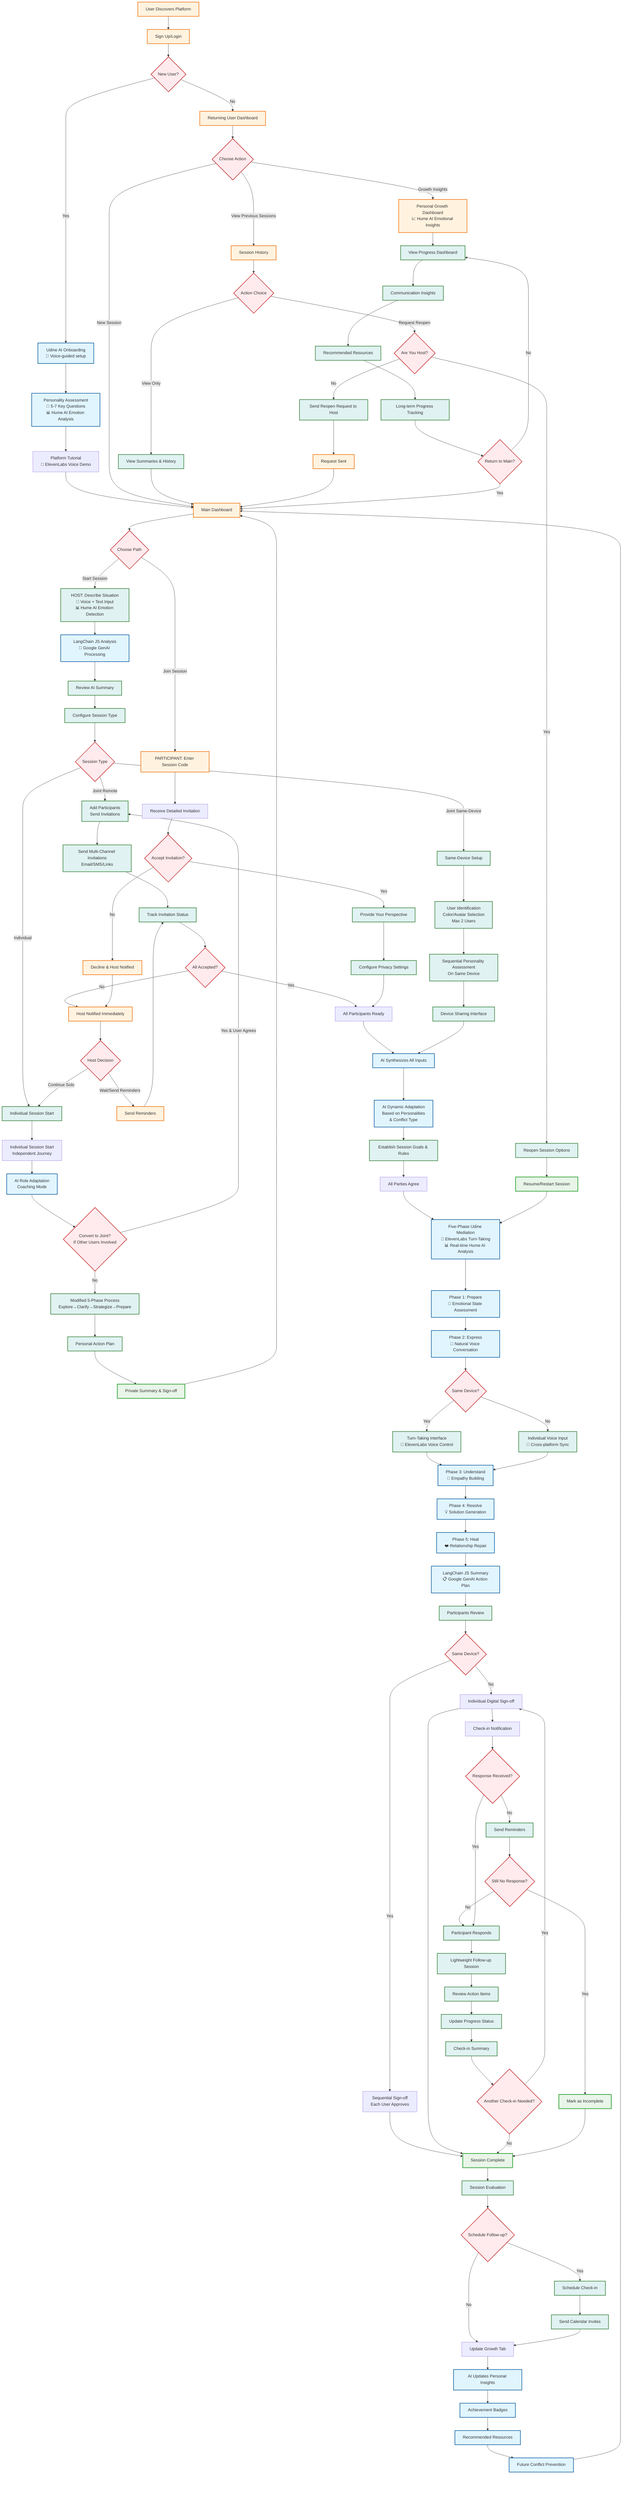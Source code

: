 flowchart TD
    %% Discovery and Entry
    A[User Discovers Platform] --> B[Sign Up/Login]
    B --> C{New User?}
    
    %% New User Onboarding with Udine
    C -->|Yes| D[Udine AI Onboarding<br/>🎤 Voice-guided setup]
    D --> E[Personality Assessment<br/>🧠 5-7 Key Questions<br/>📊 Hume AI Emotion Analysis]
    E --> F[Platform Tutorial<br/>🎯 ElevenLabs Voice Demo]
    F --> G[Main Dashboard]
    
    %% Returning User
    C -->|No| H[Returning User Dashboard]
    H --> I{Choose Action}
    I -->|New Session| G
    I -->|View Previous Sessions| J[Session History]
    I -->|Growth Insights| K[Personal Growth Dashboard<br/>📈 Hume AI Emotional Insights]
    %% Session History Access
    J --> L{Action Choice}
    L -->|View Only| LA[View Summaries & History]
    L -->|Request Reopen| LB{Are You Host?}
    LB -->|Yes| LC[Reopen Session Options]
    LB -->|No| LD[Send Reopen Request to Host]
    LC --> M[Resume/Restart Session]
    LD --> LE[Request Sent]
    LA --> G
    LE --> G
    
    %% Main Path Selection
    G --> N{Choose Path}
    N -->|Start Session| O[HOST: Describe Situation<br/>🎤 Voice + Text Input<br/>📊 Hume AI Emotion Detection]
    N -->|Join Session| P[PARTICIPANT: Enter Session Code]

    %% Host Flow with Simplified AI Stack
    O --> Q[LangChain JS Analysis<br/>🤖 Google GenAI Processing]
    Q --> R[Review AI Summary]
    R --> S[Configure Session Type]
    S --> T{Session Type}
    
    %% Session Type Selection
    T -->|Joint Remote| U[Add Participants<br/>Send Invitations]
    T -->|Joint Same-Device| V[Same-Device Setup]
    T -->|Individual| W[Individual Session Start]
    
    %% Invitation Process
    U --> X[Send Multi-Channel Invitations<br/>Email/SMS/Links]
    X --> Y[Track Invitation Status]
    Y --> Z{All Accepted?}
    Z -->|No| AA[Host Notified Immediately]
    AA --> AB{Host Decision}
    AB -->|Continue Solo| W
    AB -->|Wait/Send Reminders| AC[Send Reminders]
    AC --> Y
    Z -->|Yes| AD[All Participants Ready]
    
    %% Participant Flow
    P --> AE[Receive Detailed Invitation]
    AE --> AF{Accept Invitation?}
    AF -->|No| AG[Decline & Host Notified]
    AF -->|Yes| AH[Provide Your Perspective]
    AH --> AI[Configure Privacy Settings]
    AI --> AD
    
    %% Pre-Session Preparation
    AD --> AJ[AI Synthesizes All Inputs]
    AJ --> AK[AI Dynamic Adaptation<br/>Based on Personalities<br/>& Conflict Type]
    AK --> AL[Establish Session Goals & Rules]
    AL --> AM[All Parties Agree]
    
    %% Same-Device Setup
    V --> AN[User Identification<br/>Color/Avatar Selection<br/>Max 2 Users]
    AN --> AO[Sequential Personality Assessment<br/>On Same Device]
    AO --> AP[Device Sharing Interface]
    AP --> AJ
    
    %% Individual Session
    W --> AQ[Individual Session Start<br/>Independent Journey]
    AQ --> AR[AI Role Adaptation<br/>Coaching Mode]
    AR --> AS{Convert to Joint?<br/>If Other Users Involved}
    AS -->|Yes & User Agrees| U
    AS -->|No| AT[Modified 5-Phase Process<br/>Explore→Clarify→Strategize→Prepare]
    AT --> AU[Personal Action Plan]
    AU --> AV[Private Summary & Sign-off]
    
    %% Main Mediation Session with Udine
    AM --> AW[Five-Phase Udine Mediation<br/>🎤 ElevenLabs Turn-Taking<br/>📊 Real-time Hume AI Analysis]
    AW --> AX[Phase 1: Prepare<br/>🧠 Emotional State Assessment]
    AX --> AY[Phase 2: Express<br/>🎤 Natural Voice Conversation]
    AY --> AZ{Same Device?}
    AZ -->|Yes| BA[Turn-Taking Interface<br/>🎤 ElevenLabs Voice Control]
    AZ -->|No| BB[Individual Voice Input<br/>📱 Cross-platform Sync]
    BA --> BC[Phase 3: Understand<br/>🤝 Empathy Building]
    BB --> BC
    BC --> BD[Phase 4: Resolve<br/>💡 Solution Generation]
    BD --> BE[Phase 5: Heal<br/>❤️ Relationship Repair]

    %% Session Completion
    BE --> BF[LangChain JS Summary<br/>📋 Google GenAI Action Plan]
    BF --> BG[Participants Review]
    BG --> BH{Same Device?}
    BH -->|Yes| BI[Sequential Sign-off<br/>Each User Approves]
    BH -->|No| BJ[Individual Digital Sign-off]
    BI --> BK[Session Complete]
    BJ --> BK
    
    %% Post-Session
    BK --> BL[Session Evaluation]
    BL --> BM{Schedule Follow-up?}
    BM -->|Yes| BN[Schedule Check-in]
    BM -->|No| BO[Update Growth Tab]
    BN --> BP[Send Calendar Invites]
    BP --> BO
    
    %% Growth Tab Updates
    BO --> CB[AI Updates Personal Insights]
    CB --> CC[Achievement Badges]
    CC --> CD[Recommended Resources]
    CD --> CE[Future Conflict Prevention]
    
    %% Follow-up Check-in with Reminders
    BJ --> BQ[Check-in Notification]
    BQ --> BR{Response Received?}
    BR -->|No| BS[Send Reminders]
    BS --> BT{Still No Response?}
    BT -->|Yes| BU[Mark as Incomplete]
    BT -->|No| BV[Participant Responds]
    BR -->|Yes| BV
    BV --> BW[Lightweight Follow-up Session]
    BW --> BX[Review Action Items]
    BX --> BY[Update Progress Status]
    BY --> BZ[Check-in Summary]
    BZ --> CA{Another Check-in Needed?}
    CA -->|Yes| BJ
    CA -->|No| BK
    BU --> BK
    
    %% Growth Tab Access
    K --> CF[View Progress Dashboard]
    CF --> CG[Communication Insights]
    CG --> CH[Recommended Resources]
    CH --> CI[Long-term Progress Tracking]
    CI --> CJ{Return to Main?}
    CJ -->|Yes| G
    CJ -->|No| CF
    
    %% Return Paths
    AV --> G
    CE --> G
    M --> AW
    
    %% Additional Connections
    AG --> AA
    
    %% Styling
    classDef aiProcess fill:#e1f5fe,stroke:#01579b,stroke-width:2px
    classDef decision fill:#ffebee,stroke:#c62828,stroke-width:2px
    classDef process fill:#e0f2f1,stroke:#2e7d32,stroke-width:2px
    classDef success fill:#e8f5e8,stroke:#4caf50,stroke-width:3px
    classDef user fill:#fff3e0,stroke:#ef6c00,stroke-width:2px
    
    %% Apply styles
    class D,E,Q,AJ,AK,AR,AW,AX,AY,BC,BD,BE,BF,CB,CC,CD,CE aiProcess
    class C,I,L,N,T,Z,AB,AF,AS,AZ,BH,BM,BR,BT,CA,CJ,LB decision
    class O,R,S,U,V,W,X,Y,AH,AI,AL,AN,AO,AP,AT,AU,BA,BB,BG,BL,BN,BP,BW,BX,BY,BZ,CF,CG,CH,CI,LC,LD,LA,BS,BV process
    class BK,AV,M,BU success
    class A,B,G,H,P,K,J,AA,AC,AG,LE user